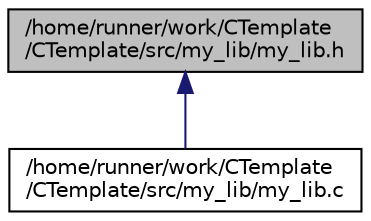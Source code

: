 digraph "/home/runner/work/CTemplate/CTemplate/src/my_lib/my_lib.h"
{
 // LATEX_PDF_SIZE
  edge [fontname="Helvetica",fontsize="10",labelfontname="Helvetica",labelfontsize="10"];
  node [fontname="Helvetica",fontsize="10",shape=record];
  Node1 [label="/home/runner/work/CTemplate\l/CTemplate/src/my_lib/my_lib.h",height=0.2,width=0.4,color="black", fillcolor="grey75", style="filled", fontcolor="black",tooltip=" "];
  Node1 -> Node2 [dir="back",color="midnightblue",fontsize="10",style="solid",fontname="Helvetica"];
  Node2 [label="/home/runner/work/CTemplate\l/CTemplate/src/my_lib/my_lib.c",height=0.2,width=0.4,color="black", fillcolor="white", style="filled",URL="$my__lib_8c.html",tooltip=" "];
}
